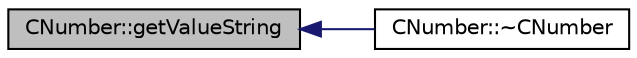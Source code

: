 digraph "CNumber::getValueString"
{
  edge [fontname="Helvetica",fontsize="10",labelfontname="Helvetica",labelfontsize="10"];
  node [fontname="Helvetica",fontsize="10",shape=record];
  rankdir="LR";
  Node1 [label="CNumber::getValueString",height=0.2,width=0.4,color="black", fillcolor="grey75", style="filled", fontcolor="black"];
  Node1 -> Node2 [dir="back",color="midnightblue",fontsize="10",style="solid",fontname="Helvetica"];
  Node2 [label="CNumber::~CNumber",height=0.2,width=0.4,color="black", fillcolor="white", style="filled",URL="$classCNumber.html#a78557bea4e3f22dda9de9b65944eb31c"];
}
